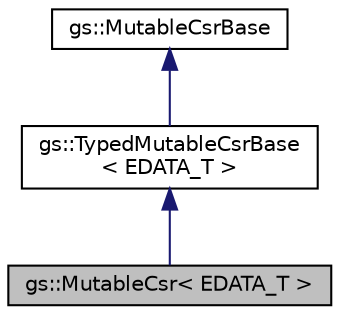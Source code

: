 digraph "gs::MutableCsr&lt; EDATA_T &gt;"
{
 // LATEX_PDF_SIZE
  edge [fontname="Helvetica",fontsize="10",labelfontname="Helvetica",labelfontsize="10"];
  node [fontname="Helvetica",fontsize="10",shape=record];
  Node1 [label="gs::MutableCsr\< EDATA_T \>",height=0.2,width=0.4,color="black", fillcolor="grey75", style="filled", fontcolor="black",tooltip=" "];
  Node2 -> Node1 [dir="back",color="midnightblue",fontsize="10",style="solid",fontname="Helvetica"];
  Node2 [label="gs::TypedMutableCsrBase\l\< EDATA_T \>",height=0.2,width=0.4,color="black", fillcolor="white", style="filled",URL="$classgs_1_1TypedMutableCsrBase.html",tooltip=" "];
  Node3 -> Node2 [dir="back",color="midnightblue",fontsize="10",style="solid",fontname="Helvetica"];
  Node3 [label="gs::MutableCsrBase",height=0.2,width=0.4,color="black", fillcolor="white", style="filled",URL="$classgs_1_1MutableCsrBase.html",tooltip=" "];
}
